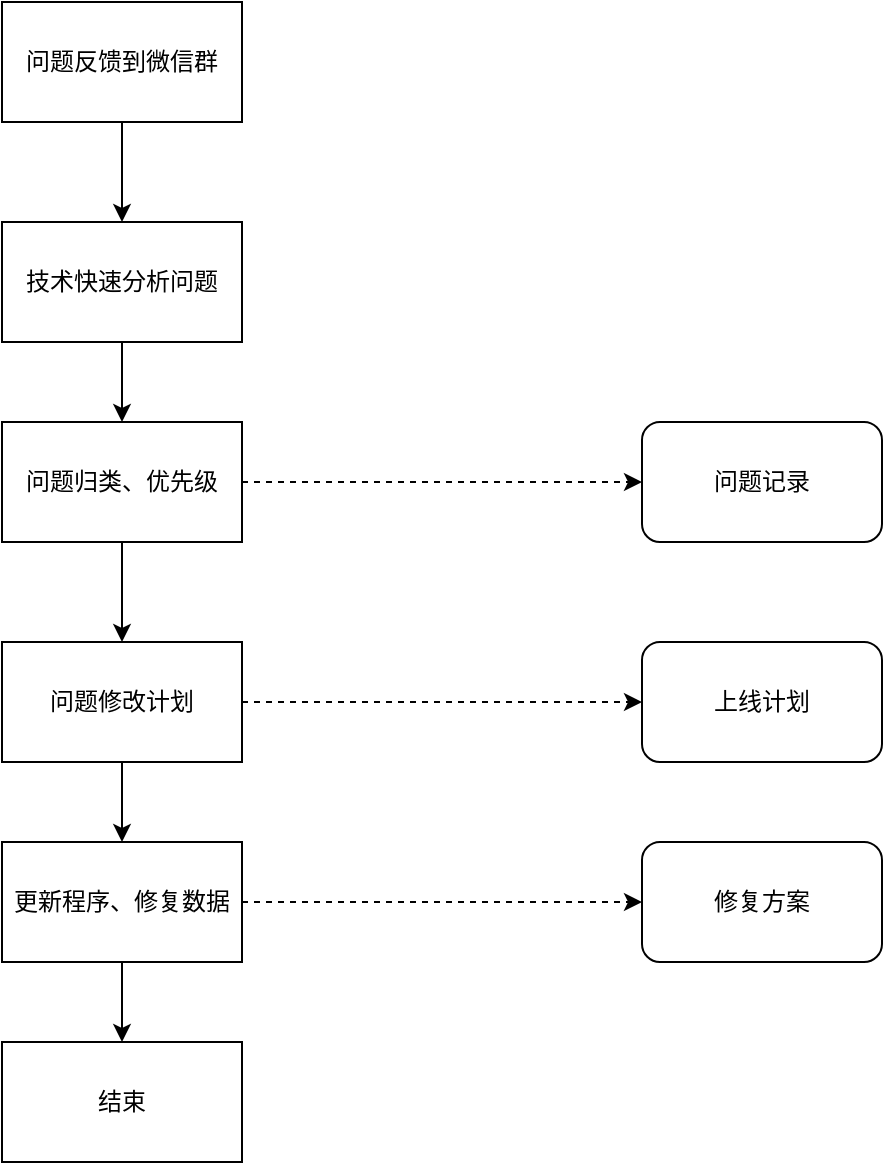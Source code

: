 <mxfile version="24.7.5">
  <diagram name="第 1 页" id="W8NHz0sd1_FQ4fmOPD8o">
    <mxGraphModel dx="1434" dy="746" grid="1" gridSize="10" guides="1" tooltips="1" connect="1" arrows="1" fold="1" page="1" pageScale="1" pageWidth="827" pageHeight="1169" math="0" shadow="0">
      <root>
        <mxCell id="0" />
        <mxCell id="1" parent="0" />
        <mxCell id="pcYIoR_yGcdSTj_8D9E6-7" style="edgeStyle=orthogonalEdgeStyle;rounded=0;orthogonalLoop=1;jettySize=auto;html=1;entryX=0.5;entryY=0;entryDx=0;entryDy=0;" edge="1" parent="1" source="pcYIoR_yGcdSTj_8D9E6-1" target="pcYIoR_yGcdSTj_8D9E6-2">
          <mxGeometry relative="1" as="geometry" />
        </mxCell>
        <mxCell id="pcYIoR_yGcdSTj_8D9E6-1" value="问题反馈到微信群" style="rounded=0;whiteSpace=wrap;html=1;" vertex="1" parent="1">
          <mxGeometry x="180" y="150" width="120" height="60" as="geometry" />
        </mxCell>
        <mxCell id="pcYIoR_yGcdSTj_8D9E6-8" style="edgeStyle=orthogonalEdgeStyle;rounded=0;orthogonalLoop=1;jettySize=auto;html=1;entryX=0.5;entryY=0;entryDx=0;entryDy=0;" edge="1" parent="1" source="pcYIoR_yGcdSTj_8D9E6-2" target="pcYIoR_yGcdSTj_8D9E6-3">
          <mxGeometry relative="1" as="geometry" />
        </mxCell>
        <mxCell id="pcYIoR_yGcdSTj_8D9E6-2" value="技术快速分析问题" style="rounded=0;whiteSpace=wrap;html=1;" vertex="1" parent="1">
          <mxGeometry x="180" y="260" width="120" height="60" as="geometry" />
        </mxCell>
        <mxCell id="pcYIoR_yGcdSTj_8D9E6-9" style="edgeStyle=orthogonalEdgeStyle;rounded=0;orthogonalLoop=1;jettySize=auto;html=1;entryX=0.5;entryY=0;entryDx=0;entryDy=0;" edge="1" parent="1" source="pcYIoR_yGcdSTj_8D9E6-3" target="pcYIoR_yGcdSTj_8D9E6-4">
          <mxGeometry relative="1" as="geometry" />
        </mxCell>
        <mxCell id="pcYIoR_yGcdSTj_8D9E6-19" style="edgeStyle=orthogonalEdgeStyle;rounded=0;orthogonalLoop=1;jettySize=auto;html=1;dashed=1;" edge="1" parent="1" source="pcYIoR_yGcdSTj_8D9E6-3" target="pcYIoR_yGcdSTj_8D9E6-12">
          <mxGeometry relative="1" as="geometry" />
        </mxCell>
        <mxCell id="pcYIoR_yGcdSTj_8D9E6-3" value="问题归类、优先级" style="rounded=0;whiteSpace=wrap;html=1;" vertex="1" parent="1">
          <mxGeometry x="180" y="360" width="120" height="60" as="geometry" />
        </mxCell>
        <mxCell id="pcYIoR_yGcdSTj_8D9E6-10" style="edgeStyle=orthogonalEdgeStyle;rounded=0;orthogonalLoop=1;jettySize=auto;html=1;" edge="1" parent="1" source="pcYIoR_yGcdSTj_8D9E6-4" target="pcYIoR_yGcdSTj_8D9E6-5">
          <mxGeometry relative="1" as="geometry" />
        </mxCell>
        <mxCell id="pcYIoR_yGcdSTj_8D9E6-21" style="edgeStyle=orthogonalEdgeStyle;rounded=0;orthogonalLoop=1;jettySize=auto;html=1;entryX=0;entryY=0.5;entryDx=0;entryDy=0;dashed=1;" edge="1" parent="1" source="pcYIoR_yGcdSTj_8D9E6-4" target="pcYIoR_yGcdSTj_8D9E6-20">
          <mxGeometry relative="1" as="geometry" />
        </mxCell>
        <mxCell id="pcYIoR_yGcdSTj_8D9E6-4" value="问题修改计划" style="rounded=0;whiteSpace=wrap;html=1;" vertex="1" parent="1">
          <mxGeometry x="180" y="470" width="120" height="60" as="geometry" />
        </mxCell>
        <mxCell id="pcYIoR_yGcdSTj_8D9E6-11" style="edgeStyle=orthogonalEdgeStyle;rounded=0;orthogonalLoop=1;jettySize=auto;html=1;entryX=0.5;entryY=0;entryDx=0;entryDy=0;" edge="1" parent="1" source="pcYIoR_yGcdSTj_8D9E6-5" target="pcYIoR_yGcdSTj_8D9E6-6">
          <mxGeometry relative="1" as="geometry" />
        </mxCell>
        <mxCell id="pcYIoR_yGcdSTj_8D9E6-23" style="edgeStyle=orthogonalEdgeStyle;rounded=0;orthogonalLoop=1;jettySize=auto;html=1;dashed=1;" edge="1" parent="1" source="pcYIoR_yGcdSTj_8D9E6-5" target="pcYIoR_yGcdSTj_8D9E6-22">
          <mxGeometry relative="1" as="geometry" />
        </mxCell>
        <mxCell id="pcYIoR_yGcdSTj_8D9E6-5" value="更新程序、修复数据" style="rounded=0;whiteSpace=wrap;html=1;" vertex="1" parent="1">
          <mxGeometry x="180" y="570" width="120" height="60" as="geometry" />
        </mxCell>
        <mxCell id="pcYIoR_yGcdSTj_8D9E6-6" value="结束" style="rounded=0;whiteSpace=wrap;html=1;" vertex="1" parent="1">
          <mxGeometry x="180" y="670" width="120" height="60" as="geometry" />
        </mxCell>
        <mxCell id="pcYIoR_yGcdSTj_8D9E6-12" value="问题记录" style="rounded=1;whiteSpace=wrap;html=1;" vertex="1" parent="1">
          <mxGeometry x="500" y="360" width="120" height="60" as="geometry" />
        </mxCell>
        <mxCell id="pcYIoR_yGcdSTj_8D9E6-20" value="上线计划" style="rounded=1;whiteSpace=wrap;html=1;" vertex="1" parent="1">
          <mxGeometry x="500" y="470" width="120" height="60" as="geometry" />
        </mxCell>
        <mxCell id="pcYIoR_yGcdSTj_8D9E6-22" value="修复方案" style="rounded=1;whiteSpace=wrap;html=1;" vertex="1" parent="1">
          <mxGeometry x="500" y="570" width="120" height="60" as="geometry" />
        </mxCell>
      </root>
    </mxGraphModel>
  </diagram>
</mxfile>
